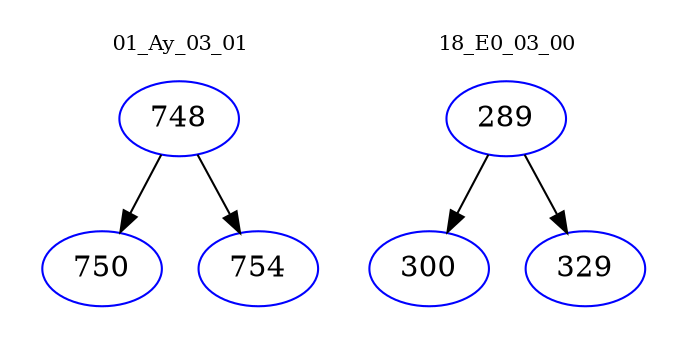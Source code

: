 digraph{
subgraph cluster_0 {
color = white
label = "01_Ay_03_01";
fontsize=10;
T0_748 [label="748", color="blue"]
T0_748 -> T0_750 [color="black"]
T0_750 [label="750", color="blue"]
T0_748 -> T0_754 [color="black"]
T0_754 [label="754", color="blue"]
}
subgraph cluster_1 {
color = white
label = "18_E0_03_00";
fontsize=10;
T1_289 [label="289", color="blue"]
T1_289 -> T1_300 [color="black"]
T1_300 [label="300", color="blue"]
T1_289 -> T1_329 [color="black"]
T1_329 [label="329", color="blue"]
}
}
